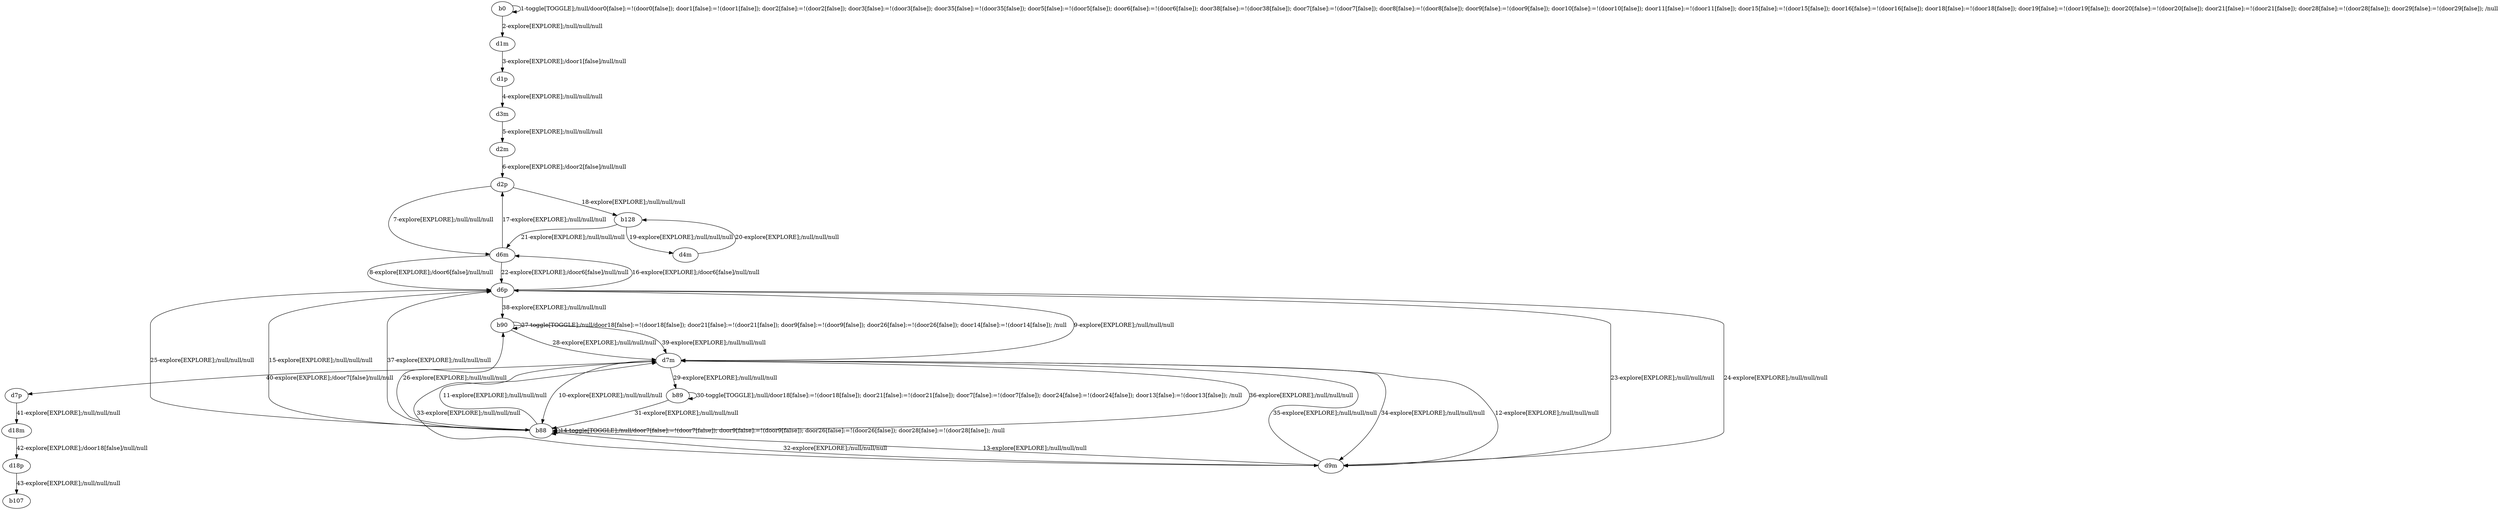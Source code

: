 # Total number of goals covered by this test: 1
# d18p --> b107

digraph g {
"b0" -> "b0" [label = "1-toggle[TOGGLE];/null/door0[false]:=!(door0[false]); door1[false]:=!(door1[false]); door2[false]:=!(door2[false]); door3[false]:=!(door3[false]); door35[false]:=!(door35[false]); door5[false]:=!(door5[false]); door6[false]:=!(door6[false]); door38[false]:=!(door38[false]); door7[false]:=!(door7[false]); door8[false]:=!(door8[false]); door9[false]:=!(door9[false]); door10[false]:=!(door10[false]); door11[false]:=!(door11[false]); door15[false]:=!(door15[false]); door16[false]:=!(door16[false]); door18[false]:=!(door18[false]); door19[false]:=!(door19[false]); door20[false]:=!(door20[false]); door21[false]:=!(door21[false]); door28[false]:=!(door28[false]); door29[false]:=!(door29[false]); /null"];
"b0" -> "d1m" [label = "2-explore[EXPLORE];/null/null/null"];
"d1m" -> "d1p" [label = "3-explore[EXPLORE];/door1[false]/null/null"];
"d1p" -> "d3m" [label = "4-explore[EXPLORE];/null/null/null"];
"d3m" -> "d2m" [label = "5-explore[EXPLORE];/null/null/null"];
"d2m" -> "d2p" [label = "6-explore[EXPLORE];/door2[false]/null/null"];
"d2p" -> "d6m" [label = "7-explore[EXPLORE];/null/null/null"];
"d6m" -> "d6p" [label = "8-explore[EXPLORE];/door6[false]/null/null"];
"d6p" -> "d7m" [label = "9-explore[EXPLORE];/null/null/null"];
"d7m" -> "b88" [label = "10-explore[EXPLORE];/null/null/null"];
"b88" -> "d7m" [label = "11-explore[EXPLORE];/null/null/null"];
"d7m" -> "d9m" [label = "12-explore[EXPLORE];/null/null/null"];
"d9m" -> "b88" [label = "13-explore[EXPLORE];/null/null/null"];
"b88" -> "b88" [label = "14-toggle[TOGGLE];/null/door7[false]:=!(door7[false]); door9[false]:=!(door9[false]); door26[false]:=!(door26[false]); door28[false]:=!(door28[false]); /null"];
"b88" -> "d6p" [label = "15-explore[EXPLORE];/null/null/null"];
"d6p" -> "d6m" [label = "16-explore[EXPLORE];/door6[false]/null/null"];
"d6m" -> "d2p" [label = "17-explore[EXPLORE];/null/null/null"];
"d2p" -> "b128" [label = "18-explore[EXPLORE];/null/null/null"];
"b128" -> "d4m" [label = "19-explore[EXPLORE];/null/null/null"];
"d4m" -> "b128" [label = "20-explore[EXPLORE];/null/null/null"];
"b128" -> "d6m" [label = "21-explore[EXPLORE];/null/null/null"];
"d6m" -> "d6p" [label = "22-explore[EXPLORE];/door6[false]/null/null"];
"d6p" -> "d9m" [label = "23-explore[EXPLORE];/null/null/null"];
"d9m" -> "d6p" [label = "24-explore[EXPLORE];/null/null/null"];
"d6p" -> "b88" [label = "25-explore[EXPLORE];/null/null/null"];
"b88" -> "b90" [label = "26-explore[EXPLORE];/null/null/null"];
"b90" -> "b90" [label = "27-toggle[TOGGLE];/null/door18[false]:=!(door18[false]); door21[false]:=!(door21[false]); door9[false]:=!(door9[false]); door26[false]:=!(door26[false]); door14[false]:=!(door14[false]); /null"];
"b90" -> "d7m" [label = "28-explore[EXPLORE];/null/null/null"];
"d7m" -> "b89" [label = "29-explore[EXPLORE];/null/null/null"];
"b89" -> "b89" [label = "30-toggle[TOGGLE];/null/door18[false]:=!(door18[false]); door21[false]:=!(door21[false]); door7[false]:=!(door7[false]); door24[false]:=!(door24[false]); door13[false]:=!(door13[false]); /null"];
"b89" -> "b88" [label = "31-explore[EXPLORE];/null/null/null"];
"b88" -> "d9m" [label = "32-explore[EXPLORE];/null/null/null"];
"d9m" -> "d7m" [label = "33-explore[EXPLORE];/null/null/null"];
"d7m" -> "d9m" [label = "34-explore[EXPLORE];/null/null/null"];
"d9m" -> "d7m" [label = "35-explore[EXPLORE];/null/null/null"];
"d7m" -> "b88" [label = "36-explore[EXPLORE];/null/null/null"];
"b88" -> "d6p" [label = "37-explore[EXPLORE];/null/null/null"];
"d6p" -> "b90" [label = "38-explore[EXPLORE];/null/null/null"];
"b90" -> "d7m" [label = "39-explore[EXPLORE];/null/null/null"];
"d7m" -> "d7p" [label = "40-explore[EXPLORE];/door7[false]/null/null"];
"d7p" -> "d18m" [label = "41-explore[EXPLORE];/null/null/null"];
"d18m" -> "d18p" [label = "42-explore[EXPLORE];/door18[false]/null/null"];
"d18p" -> "b107" [label = "43-explore[EXPLORE];/null/null/null"];
}